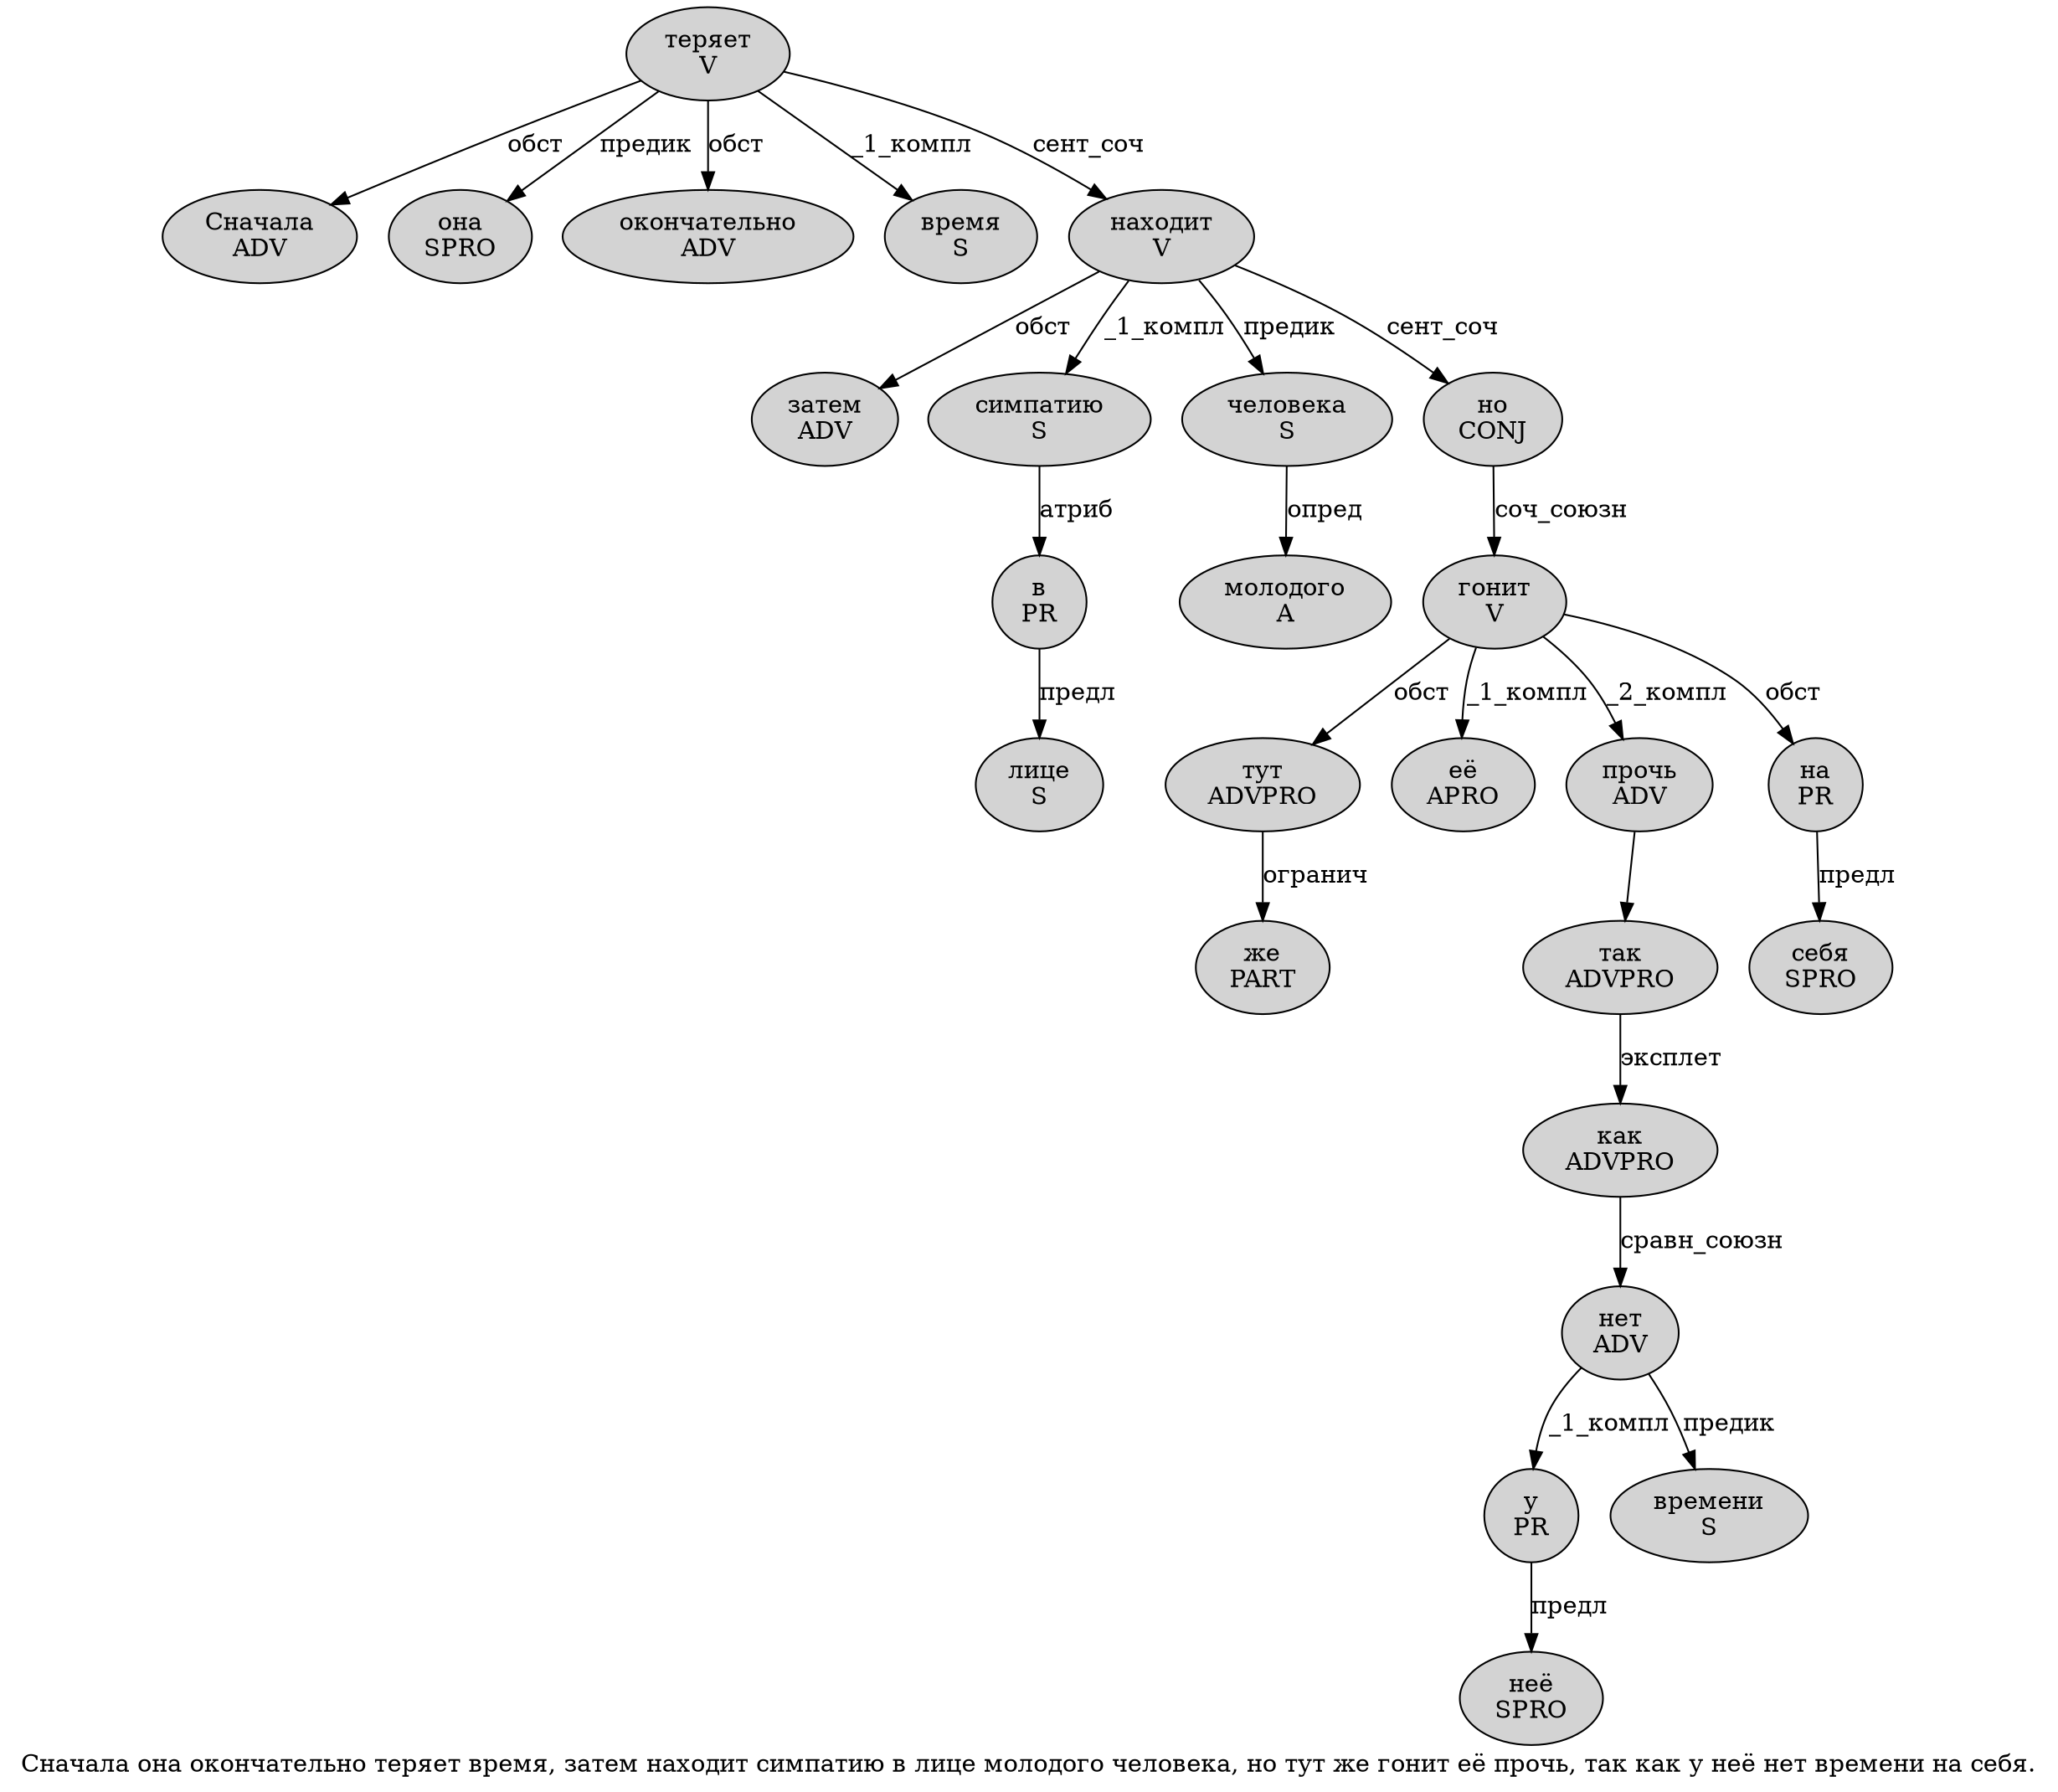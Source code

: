 digraph SENTENCE_247 {
	graph [label="Сначала она окончательно теряет время, затем находит симпатию в лице молодого человека, но тут же гонит её прочь, так как у неё нет времени на себя."]
	node [style=filled]
		0 [label="Сначала
ADV" color="" fillcolor=lightgray penwidth=1 shape=ellipse]
		1 [label="она
SPRO" color="" fillcolor=lightgray penwidth=1 shape=ellipse]
		2 [label="окончательно
ADV" color="" fillcolor=lightgray penwidth=1 shape=ellipse]
		3 [label="теряет
V" color="" fillcolor=lightgray penwidth=1 shape=ellipse]
		4 [label="время
S" color="" fillcolor=lightgray penwidth=1 shape=ellipse]
		6 [label="затем
ADV" color="" fillcolor=lightgray penwidth=1 shape=ellipse]
		7 [label="находит
V" color="" fillcolor=lightgray penwidth=1 shape=ellipse]
		8 [label="симпатию
S" color="" fillcolor=lightgray penwidth=1 shape=ellipse]
		9 [label="в
PR" color="" fillcolor=lightgray penwidth=1 shape=ellipse]
		10 [label="лице
S" color="" fillcolor=lightgray penwidth=1 shape=ellipse]
		11 [label="молодого
A" color="" fillcolor=lightgray penwidth=1 shape=ellipse]
		12 [label="человека
S" color="" fillcolor=lightgray penwidth=1 shape=ellipse]
		14 [label="но
CONJ" color="" fillcolor=lightgray penwidth=1 shape=ellipse]
		15 [label="тут
ADVPRO" color="" fillcolor=lightgray penwidth=1 shape=ellipse]
		16 [label="же
PART" color="" fillcolor=lightgray penwidth=1 shape=ellipse]
		17 [label="гонит
V" color="" fillcolor=lightgray penwidth=1 shape=ellipse]
		18 [label="её
APRO" color="" fillcolor=lightgray penwidth=1 shape=ellipse]
		19 [label="прочь
ADV" color="" fillcolor=lightgray penwidth=1 shape=ellipse]
		21 [label="так
ADVPRO" color="" fillcolor=lightgray penwidth=1 shape=ellipse]
		22 [label="как
ADVPRO" color="" fillcolor=lightgray penwidth=1 shape=ellipse]
		23 [label="у
PR" color="" fillcolor=lightgray penwidth=1 shape=ellipse]
		24 [label="неё
SPRO" color="" fillcolor=lightgray penwidth=1 shape=ellipse]
		25 [label="нет
ADV" color="" fillcolor=lightgray penwidth=1 shape=ellipse]
		26 [label="времени
S" color="" fillcolor=lightgray penwidth=1 shape=ellipse]
		27 [label="на
PR" color="" fillcolor=lightgray penwidth=1 shape=ellipse]
		28 [label="себя
SPRO" color="" fillcolor=lightgray penwidth=1 shape=ellipse]
			3 -> 0 [label="обст"]
			3 -> 1 [label="предик"]
			3 -> 2 [label="обст"]
			3 -> 4 [label="_1_компл"]
			3 -> 7 [label="сент_соч"]
			19 -> 21
			23 -> 24 [label="предл"]
			22 -> 25 [label="сравн_союзн"]
			7 -> 6 [label="обст"]
			7 -> 8 [label="_1_компл"]
			7 -> 12 [label="предик"]
			7 -> 14 [label="сент_соч"]
			15 -> 16 [label="огранич"]
			21 -> 22 [label="эксплет"]
			25 -> 23 [label="_1_компл"]
			25 -> 26 [label="предик"]
			9 -> 10 [label="предл"]
			8 -> 9 [label="атриб"]
			12 -> 11 [label="опред"]
			17 -> 15 [label="обст"]
			17 -> 18 [label="_1_компл"]
			17 -> 19 [label="_2_компл"]
			17 -> 27 [label="обст"]
			27 -> 28 [label="предл"]
			14 -> 17 [label="соч_союзн"]
}